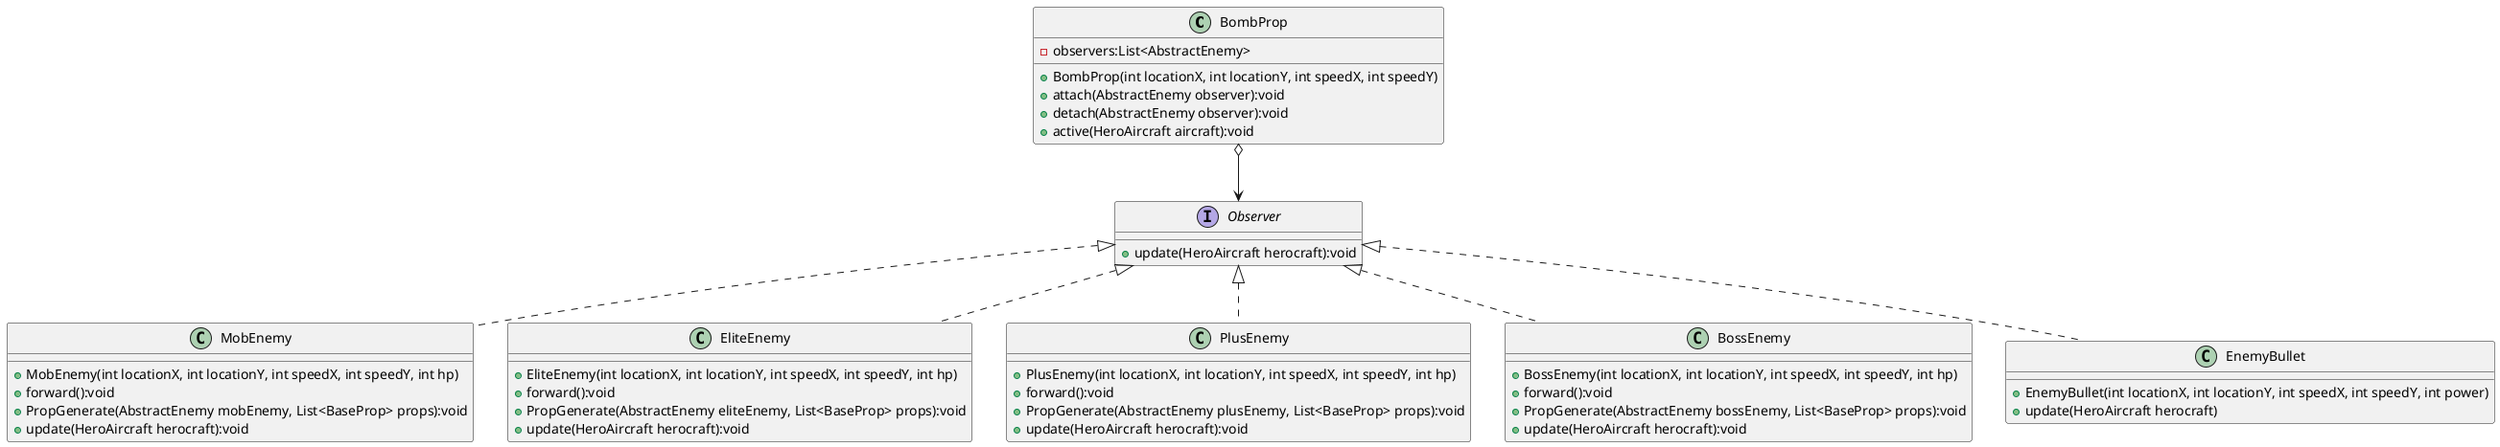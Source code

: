 @startuml
'https://plantuml.com/sequence-diagram

class BombProp {
    + BombProp(int locationX, int locationY, int speedX, int speedY)
    - observers:List<AbstractEnemy>
    + attach(AbstractEnemy observer):void
    + detach(AbstractEnemy observer):void
    + active(HeroAircraft aircraft):void
}

interface Observer{
    + update(HeroAircraft herocraft):void
}

BombProp o--> Observer

class MobEnemy {
    + MobEnemy(int locationX, int locationY, int speedX, int speedY, int hp)
    + forward():void
    + PropGenerate(AbstractEnemy mobEnemy, List<BaseProp> props):void
    + update(HeroAircraft herocraft):void
}

class EliteEnemy {
    + EliteEnemy(int locationX, int locationY, int speedX, int speedY, int hp)
    + forward():void
    + PropGenerate(AbstractEnemy eliteEnemy, List<BaseProp> props):void
    + update(HeroAircraft herocraft):void
}

class PlusEnemy {
    + PlusEnemy(int locationX, int locationY, int speedX, int speedY, int hp)
    + forward():void
    + PropGenerate(AbstractEnemy plusEnemy, List<BaseProp> props):void
    + update(HeroAircraft herocraft):void
}

class BossEnemy {
    + BossEnemy(int locationX, int locationY, int speedX, int speedY, int hp)
    + forward():void
    + PropGenerate(AbstractEnemy bossEnemy, List<BaseProp> props):void
    + update(HeroAircraft herocraft):void
}

class EnemyBullet {
    + EnemyBullet(int locationX, int locationY, int speedX, int speedY, int power)
    + update(HeroAircraft herocraft)
}

Observer <|.. MobEnemy
Observer <|.. EliteEnemy
Observer <|.. PlusEnemy
Observer <|.. BossEnemy
Observer <|.. EnemyBullet
@enduml